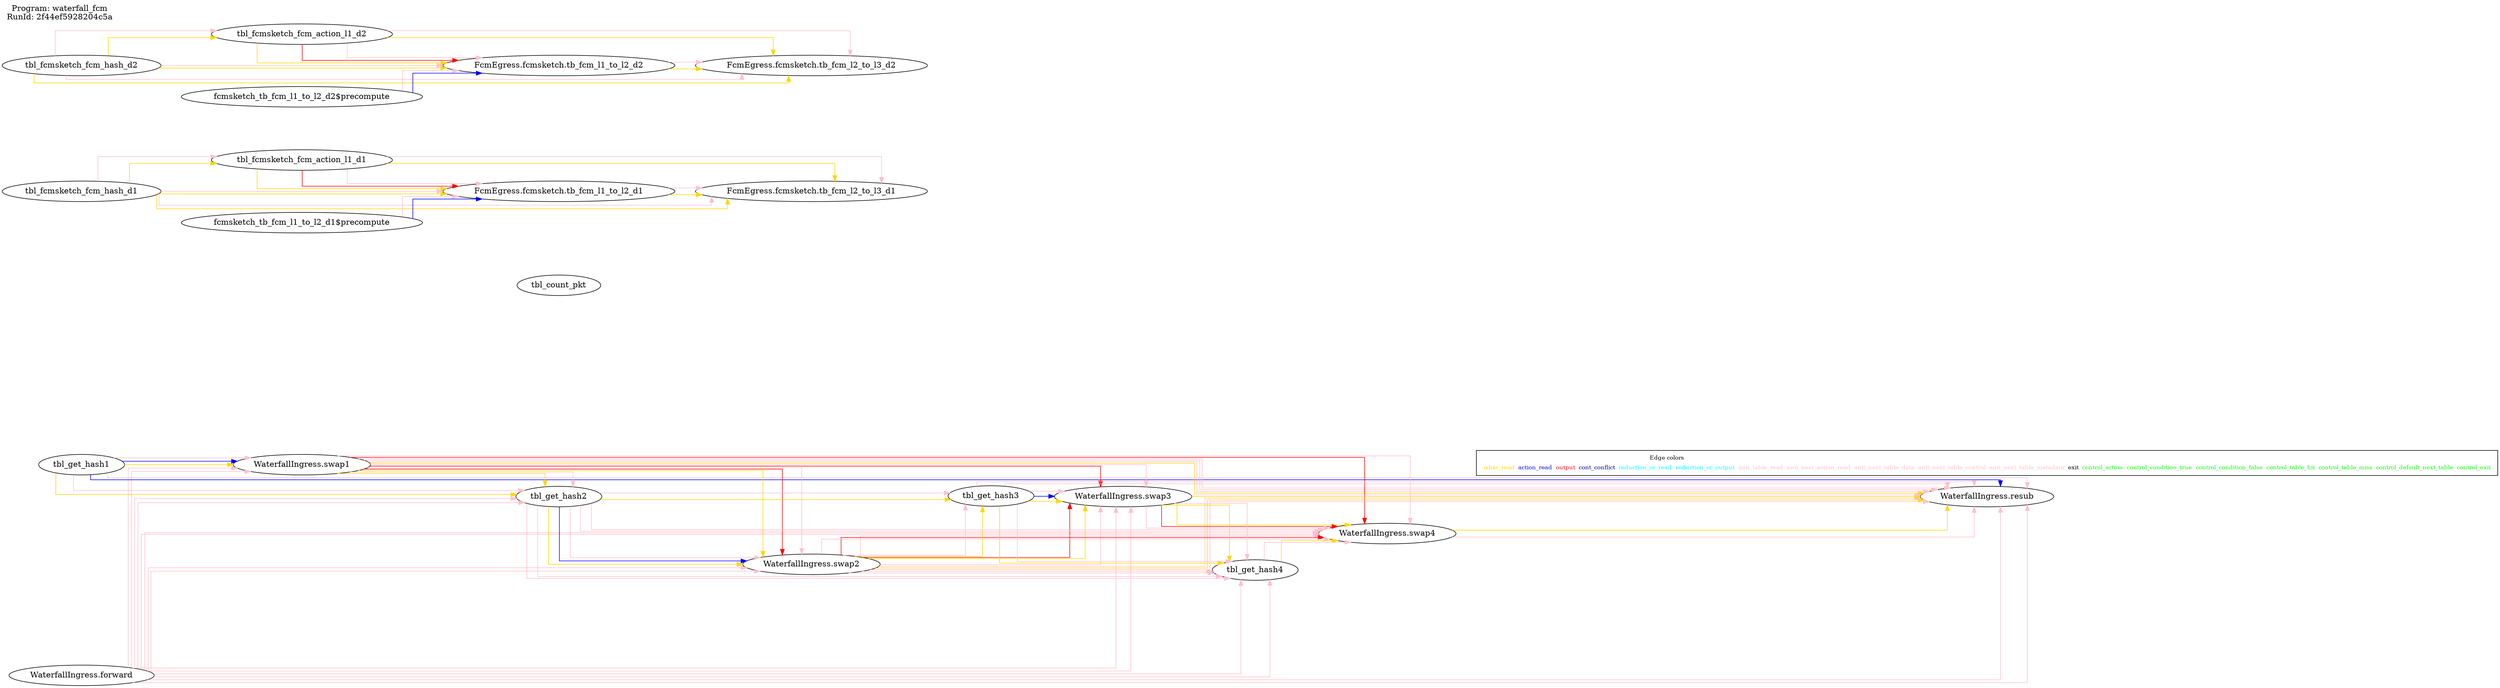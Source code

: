 digraph table_deps {
  splines=ortho; rankdir=LR;
  label="Program: waterfall_fcm
RunId: 2f44ef5928204c5a
";
  labelloc=t; labeljust=l;
  { "WaterfallIngress.forward"; "tbl_get_hash1"; "tbl_count_pkt"; "tbl_fcmsketch_fcm_hash_d1"; "tbl_fcmsketch_fcm_hash_d2"; "fcmsketch_tb_fcm_l1_to_l2_d1$precompute"; "fcmsketch_tb_fcm_l1_to_l2_d2$precompute"; }
  { rank = same; "WaterfallIngress.resub"; }
  { rank = same; "WaterfallIngress.swap1"; "tbl_fcmsketch_fcm_action_l1_d1"; "tbl_fcmsketch_fcm_action_l1_d2"; }
  { rank = same; "WaterfallIngress.swap2"; "FcmEgress.fcmsketch.tb_fcm_l2_to_l3_d1"; "FcmEgress.fcmsketch.tb_fcm_l2_to_l3_d2"; }
  { rank = same; "WaterfallIngress.swap3"; }
  { rank = same; "WaterfallIngress.swap4"; }
  { rank = same; "tbl_get_hash4"; }
  { rank = same; "tbl_get_hash2"; "FcmEgress.fcmsketch.tb_fcm_l1_to_l2_d1"; "FcmEgress.fcmsketch.tb_fcm_l1_to_l2_d2"; }
  { rank = same; "tbl_get_hash3"; }
   "WaterfallIngress.forward" -> "WaterfallIngress.resub" [ label= "",color=pink ];
   "WaterfallIngress.forward" -> "WaterfallIngress.swap1" [ label= "",color=pink ];
   "WaterfallIngress.forward" -> "WaterfallIngress.swap2" [ label= "",color=pink ];
   "WaterfallIngress.forward" -> "WaterfallIngress.swap3" [ label= "",color=pink ];
   "WaterfallIngress.forward" -> "WaterfallIngress.swap4" [ label= "",color=pink ];
   "WaterfallIngress.forward" -> "tbl_get_hash4" [ label= "",color=pink ];
   "WaterfallIngress.forward" -> "tbl_get_hash2" [ label= "",color=pink ];
   "tbl_get_hash2" -> "WaterfallIngress.swap4" [ label= "",color=pink ];
   "tbl_get_hash2" -> "tbl_get_hash4" [ label= "",color=pink ];
   "WaterfallIngress.swap2" -> "WaterfallIngress.swap4" [ label= "",color=pink ];
   "WaterfallIngress.swap2" -> "tbl_get_hash4" [ label= "",color=pink ];
   "WaterfallIngress.swap2" -> "WaterfallIngress.resub" [ label= "",color=pink ];
   "tbl_get_hash3" -> "WaterfallIngress.resub" [ label= "",color=pink ];
   "tbl_get_hash1" -> "WaterfallIngress.swap1" [ label= "",color=gold ];
   "tbl_get_hash1" -> "WaterfallIngress.swap1" [ label= "",color=blue ];
   "tbl_get_hash1" -> "tbl_get_hash2" [ label= "",color=gold ];
   "WaterfallIngress.swap1" -> "tbl_get_hash2" [ label= "",color=gold ];
   "WaterfallIngress.swap1" -> "WaterfallIngress.swap2" [ label= "",color=gold ];
   "tbl_get_hash2" -> "WaterfallIngress.swap2" [ label= "",color=gold ];
   "WaterfallIngress.swap1" -> "WaterfallIngress.swap2" [ label= "",color=red ];
   "tbl_get_hash2" -> "WaterfallIngress.swap2" [ label= "",color=blue ];
   "tbl_get_hash2" -> "tbl_get_hash3" [ label= "",color=gold ];
   "WaterfallIngress.swap2" -> "tbl_get_hash3" [ label= "",color=gold ];
   "WaterfallIngress.swap2" -> "WaterfallIngress.swap3" [ label= "",color=gold ];
   "tbl_get_hash3" -> "WaterfallIngress.swap3" [ label= "",color=gold ];
   "WaterfallIngress.swap1" -> "WaterfallIngress.swap3" [ label= "",color=red ];
   "WaterfallIngress.swap2" -> "WaterfallIngress.swap3" [ label= "",color=red ];
   "tbl_get_hash3" -> "WaterfallIngress.swap3" [ label= "",color=blue ];
   "tbl_get_hash3" -> "tbl_get_hash4" [ label= "",color=gold ];
   "WaterfallIngress.swap3" -> "tbl_get_hash4" [ label= "",color=gold ];
   "WaterfallIngress.swap3" -> "WaterfallIngress.swap4" [ label= "",color=gold ];
   "tbl_get_hash4" -> "WaterfallIngress.swap4" [ label= "",color=gold ];
   "WaterfallIngress.swap1" -> "WaterfallIngress.swap4" [ label= "",color=red ];
   "WaterfallIngress.swap2" -> "WaterfallIngress.swap4" [ label= "",color=red ];
   "WaterfallIngress.swap3" -> "WaterfallIngress.swap4" [ label= "",color=red ];
   "WaterfallIngress.swap1" -> "WaterfallIngress.resub" [ label= "",color=gold ];
   "WaterfallIngress.swap2" -> "WaterfallIngress.resub" [ label= "",color=gold ];
   "WaterfallIngress.swap3" -> "WaterfallIngress.resub" [ label= "",color=gold ];
   "WaterfallIngress.swap4" -> "WaterfallIngress.resub" [ label= "",color=gold ];
   "tbl_get_hash1" -> "WaterfallIngress.resub" [ label= "",color=blue ];
   "WaterfallIngress.swap1" -> "WaterfallIngress.resub" [ label= "",color=pink ];
   "WaterfallIngress.swap1" -> "WaterfallIngress.resub" [ label= "",color=pink ];
   "tbl_fcmsketch_fcm_hash_d1" -> "tbl_fcmsketch_fcm_action_l1_d1" [ label= "",color=gold ];
   "tbl_fcmsketch_fcm_hash_d2" -> "tbl_fcmsketch_fcm_action_l1_d2" [ label= "",color=gold ];
   "tbl_fcmsketch_fcm_action_l1_d1" -> "FcmEgress.fcmsketch.tb_fcm_l1_to_l2_d1" [ label= "",color=gold ];
   "tbl_fcmsketch_fcm_action_l1_d1" -> "FcmEgress.fcmsketch.tb_fcm_l1_to_l2_d1" [ label= "",color=red ];
   "fcmsketch_tb_fcm_l1_to_l2_d1$precompute" -> "FcmEgress.fcmsketch.tb_fcm_l1_to_l2_d1" [ label= "",color=blue ];
   "tbl_fcmsketch_fcm_hash_d1" -> "FcmEgress.fcmsketch.tb_fcm_l1_to_l2_d1" [ label= "",color=gold ];
   "tbl_fcmsketch_fcm_action_l1_d2" -> "FcmEgress.fcmsketch.tb_fcm_l1_to_l2_d2" [ label= "",color=gold ];
   "tbl_fcmsketch_fcm_action_l1_d2" -> "FcmEgress.fcmsketch.tb_fcm_l1_to_l2_d2" [ label= "",color=red ];
   "fcmsketch_tb_fcm_l1_to_l2_d2$precompute" -> "FcmEgress.fcmsketch.tb_fcm_l1_to_l2_d2" [ label= "",color=blue ];
   "tbl_fcmsketch_fcm_hash_d2" -> "FcmEgress.fcmsketch.tb_fcm_l1_to_l2_d2" [ label= "",color=gold ];
   "FcmEgress.fcmsketch.tb_fcm_l1_to_l2_d1" -> "FcmEgress.fcmsketch.tb_fcm_l2_to_l3_d1" [ label= "",color=gold ];
   "tbl_fcmsketch_fcm_action_l1_d1" -> "FcmEgress.fcmsketch.tb_fcm_l2_to_l3_d1" [ label= "",color=gold ];
   "tbl_fcmsketch_fcm_hash_d1" -> "FcmEgress.fcmsketch.tb_fcm_l2_to_l3_d1" [ label= "",color=gold ];
   "FcmEgress.fcmsketch.tb_fcm_l1_to_l2_d2" -> "FcmEgress.fcmsketch.tb_fcm_l2_to_l3_d2" [ label= "",color=gold ];
   "tbl_fcmsketch_fcm_action_l1_d2" -> "FcmEgress.fcmsketch.tb_fcm_l2_to_l3_d2" [ label= "",color=gold ];
   "tbl_fcmsketch_fcm_hash_d2" -> "FcmEgress.fcmsketch.tb_fcm_l2_to_l3_d2" [ label= "",color=gold ];
   "WaterfallIngress.swap4" -> "WaterfallIngress.resub" [ label= "",color=pink ];
   "tbl_get_hash4" -> "WaterfallIngress.swap4" [ label= "",color=pink ];
   "WaterfallIngress.swap3" -> "tbl_get_hash4" [ label= "",color=pink ];
   "WaterfallIngress.swap3" -> "WaterfallIngress.swap4" [ label= "",color=pink ];
   "WaterfallIngress.swap3" -> "WaterfallIngress.resub" [ label= "",color=pink ];
   "tbl_get_hash3" -> "WaterfallIngress.resub" [ label= "",color=pink ];
   "tbl_get_hash3" -> "WaterfallIngress.swap3" [ label= "",color=pink ];
   "tbl_get_hash3" -> "tbl_get_hash4" [ label= "",color=pink ];
   "WaterfallIngress.swap2" -> "WaterfallIngress.swap4" [ label= "",color=pink ];
   "WaterfallIngress.swap2" -> "tbl_get_hash4" [ label= "",color=pink ];
   "WaterfallIngress.swap2" -> "WaterfallIngress.resub" [ label= "",color=pink ];
   "WaterfallIngress.swap2" -> "tbl_get_hash3" [ label= "",color=pink ];
   "WaterfallIngress.swap2" -> "WaterfallIngress.swap3" [ label= "",color=pink ];
   "tbl_get_hash2" -> "WaterfallIngress.swap4" [ label= "",color=pink ];
   "tbl_get_hash2" -> "tbl_get_hash4" [ label= "",color=pink ];
   "tbl_get_hash2" -> "WaterfallIngress.swap2" [ label= "",color=pink ];
   "tbl_get_hash2" -> "tbl_get_hash3" [ label= "",color=pink ];
   "FcmEgress.fcmsketch.tb_fcm_l1_to_l2_d1" -> "FcmEgress.fcmsketch.tb_fcm_l2_to_l3_d1" [ label= "",color=pink ];
   "FcmEgress.fcmsketch.tb_fcm_l1_to_l2_d2" -> "FcmEgress.fcmsketch.tb_fcm_l2_to_l3_d2" [ label= "",color=pink ];
   "WaterfallIngress.swap1" -> "tbl_get_hash2" [ label= "",color=pink ];
   "WaterfallIngress.swap1" -> "WaterfallIngress.swap2" [ label= "",color=pink ];
   "WaterfallIngress.swap1" -> "WaterfallIngress.swap3" [ label= "",color=pink ];
   "WaterfallIngress.swap1" -> "WaterfallIngress.swap4" [ label= "",color=pink ];
   "WaterfallIngress.swap1" -> "WaterfallIngress.resub" [ label= "",color=pink ];
   "tbl_fcmsketch_fcm_action_l1_d1" -> "FcmEgress.fcmsketch.tb_fcm_l1_to_l2_d1" [ label= "",color=pink ];
   "tbl_fcmsketch_fcm_action_l1_d1" -> "FcmEgress.fcmsketch.tb_fcm_l2_to_l3_d1" [ label= "",color=pink ];
   "tbl_fcmsketch_fcm_action_l1_d2" -> "FcmEgress.fcmsketch.tb_fcm_l1_to_l2_d2" [ label= "",color=pink ];
   "tbl_fcmsketch_fcm_action_l1_d2" -> "FcmEgress.fcmsketch.tb_fcm_l2_to_l3_d2" [ label= "",color=pink ];
   "WaterfallIngress.forward" -> "WaterfallIngress.resub" [ label= "",color=pink ];
   "WaterfallIngress.forward" -> "WaterfallIngress.swap1" [ label= "",color=pink ];
   "WaterfallIngress.forward" -> "WaterfallIngress.swap2" [ label= "",color=pink ];
   "WaterfallIngress.forward" -> "WaterfallIngress.swap3" [ label= "",color=pink ];
   "WaterfallIngress.forward" -> "WaterfallIngress.swap4" [ label= "",color=pink ];
   "WaterfallIngress.forward" -> "tbl_get_hash4" [ label= "",color=pink ];
   "WaterfallIngress.forward" -> "tbl_get_hash2" [ label= "",color=pink ];
   "tbl_get_hash1" -> "WaterfallIngress.swap1" [ label= "",color=pink ];
   "tbl_get_hash1" -> "tbl_get_hash2" [ label= "",color=pink ];
   "tbl_get_hash1" -> "WaterfallIngress.resub" [ label= "",color=pink ];
   "tbl_fcmsketch_fcm_hash_d1" -> "tbl_fcmsketch_fcm_action_l1_d1" [ label= "",color=pink ];
   "tbl_fcmsketch_fcm_hash_d1" -> "FcmEgress.fcmsketch.tb_fcm_l1_to_l2_d1" [ label= "",color=pink ];
   "tbl_fcmsketch_fcm_hash_d1" -> "FcmEgress.fcmsketch.tb_fcm_l2_to_l3_d1" [ label= "",color=pink ];
   "tbl_fcmsketch_fcm_hash_d2" -> "tbl_fcmsketch_fcm_action_l1_d2" [ label= "",color=pink ];
   "tbl_fcmsketch_fcm_hash_d2" -> "FcmEgress.fcmsketch.tb_fcm_l1_to_l2_d2" [ label= "",color=pink ];
   "tbl_fcmsketch_fcm_hash_d2" -> "FcmEgress.fcmsketch.tb_fcm_l2_to_l3_d2" [ label= "",color=pink ];
   "fcmsketch_tb_fcm_l1_to_l2_d1$precompute" -> "FcmEgress.fcmsketch.tb_fcm_l1_to_l2_d1" [ label= "",color=pink ];
   "fcmsketch_tb_fcm_l1_to_l2_d2$precompute" -> "FcmEgress.fcmsketch.tb_fcm_l1_to_l2_d2" [ label= "",color=pink ];
  { rank=max;
    subgraph cluster_legend { node [ shape=record; fontsize=10];
      empty [label=<<table border="0" cellborder="0"><tr><td colspan="8">Edge colors</td></tr><tr><td><font color="gold">ixbar_read</font></td><td><font color="blue">action_read</font></td><td><font color="red">output</font></td><td><font color="navy">cont_conflict</font></td><td><font color="cyan">reduction_or_read</font></td><td><font color="cyan">reduction_or_output</font></td><td><font color="pink">anti_table_read</font></td><td><font color="pink">anti_next_action_read</font></td><td><font color="pink">anti_next_table_data</font></td><td><font color="pink">anti_next_table_control</font></td><td><font color="pink">anti_next_table_metadata</font></td><td><font color="black">exit</font></td><td><font color="green">control_action</font></td><td><font color="green">control_condition_true</font></td><td><font color="green">control_condition_false</font></td><td><font color="green">control_table_hit</font></td><td><font color="green">control_table_miss</font></td><td><font color="green">control_default_next_table</font></td><td><font color="green">control_exit</font></td></tr></table>>;]
    }
  }
}
